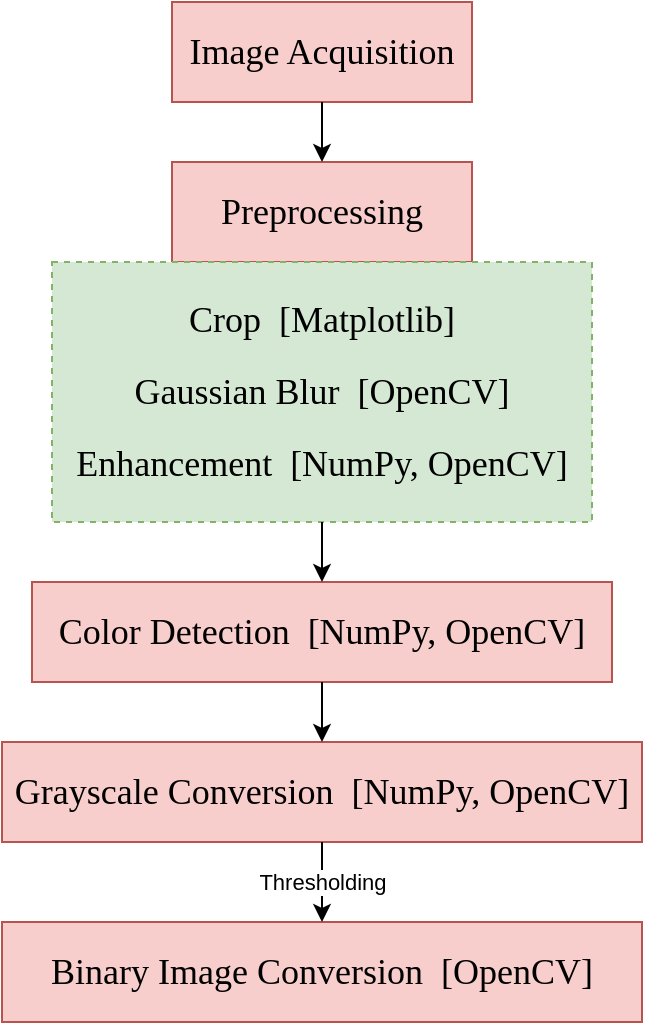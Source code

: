 <mxfile version="21.7.4" type="github">
  <diagram name="Page-1" id="jpONstzaJR4itWun06IS">
    <mxGraphModel dx="1050" dy="534" grid="1" gridSize="10" guides="1" tooltips="1" connect="1" arrows="1" fold="1" page="1" pageScale="1" pageWidth="850" pageHeight="1100" math="0" shadow="0">
      <root>
        <mxCell id="0" />
        <mxCell id="1" parent="0" />
        <mxCell id="nuWZhAk7o9v8Y51idKwW-1" value="&lt;font face=&quot;Times New Roman&quot; style=&quot;font-size: 18px;&quot;&gt;Image Acquisition&lt;/font&gt;" style="rounded=0;whiteSpace=wrap;html=1;fillColor=#f8cecc;strokeColor=#b85450;" vertex="1" parent="1">
          <mxGeometry x="350" y="30" width="150" height="50" as="geometry" />
        </mxCell>
        <mxCell id="nuWZhAk7o9v8Y51idKwW-2" value="&lt;font face=&quot;Times New Roman&quot; style=&quot;font-size: 18px;&quot;&gt;Preprocessing&lt;/font&gt;" style="rounded=0;whiteSpace=wrap;html=1;fillColor=#f8cecc;strokeColor=#b85450;" vertex="1" parent="1">
          <mxGeometry x="350" y="110" width="150" height="50" as="geometry" />
        </mxCell>
        <mxCell id="nuWZhAk7o9v8Y51idKwW-3" value="&lt;font face=&quot;Times New Roman&quot; style=&quot;&quot;&gt;&lt;span style=&quot;font-size: 18px;&quot;&gt;Crop&amp;nbsp; [Matplotlib]&lt;/span&gt;&lt;br&gt;&lt;br&gt;&lt;span style=&quot;font-size: 18px;&quot;&gt;Gaussian Blur&amp;nbsp; [OpenCV]&lt;/span&gt;&lt;br&gt;&lt;br&gt;&lt;span style=&quot;font-size: 18px;&quot;&gt;Enhancement&amp;nbsp; [NumPy, OpenCV]&lt;/span&gt;&lt;br&gt;&lt;/font&gt;" style="rounded=0;whiteSpace=wrap;html=1;fillColor=#d5e8d4;strokeColor=#82b366;dashed=1;" vertex="1" parent="1">
          <mxGeometry x="290" y="160" width="270" height="130" as="geometry" />
        </mxCell>
        <mxCell id="nuWZhAk7o9v8Y51idKwW-8" value="" style="endArrow=classic;html=1;rounded=0;exitX=0.5;exitY=1;exitDx=0;exitDy=0;entryX=0.5;entryY=0;entryDx=0;entryDy=0;" edge="1" parent="1" source="nuWZhAk7o9v8Y51idKwW-1" target="nuWZhAk7o9v8Y51idKwW-2">
          <mxGeometry width="50" height="50" relative="1" as="geometry">
            <mxPoint x="400" y="310" as="sourcePoint" />
            <mxPoint x="450" y="260" as="targetPoint" />
          </mxGeometry>
        </mxCell>
        <mxCell id="nuWZhAk7o9v8Y51idKwW-10" value="&lt;font face=&quot;Times New Roman&quot; style=&quot;font-size: 18px;&quot;&gt;Color Detection&amp;nbsp; [NumPy, OpenCV]&lt;/font&gt;" style="rounded=0;whiteSpace=wrap;html=1;fillColor=#f8cecc;strokeColor=#b85450;" vertex="1" parent="1">
          <mxGeometry x="280" y="320" width="290" height="50" as="geometry" />
        </mxCell>
        <mxCell id="nuWZhAk7o9v8Y51idKwW-11" value="" style="endArrow=classic;html=1;rounded=0;exitX=0.5;exitY=1;exitDx=0;exitDy=0;entryX=0.5;entryY=0;entryDx=0;entryDy=0;" edge="1" parent="1" source="nuWZhAk7o9v8Y51idKwW-3" target="nuWZhAk7o9v8Y51idKwW-10">
          <mxGeometry width="50" height="50" relative="1" as="geometry">
            <mxPoint x="520" y="290" as="sourcePoint" />
            <mxPoint x="570" y="240" as="targetPoint" />
          </mxGeometry>
        </mxCell>
        <mxCell id="nuWZhAk7o9v8Y51idKwW-12" value="&lt;font face=&quot;Times New Roman&quot; style=&quot;&quot;&gt;&lt;span style=&quot;font-size: 18px;&quot;&gt;Grayscale&amp;nbsp;Conversion&amp;nbsp; [NumPy, OpenCV]&lt;/span&gt;&lt;/font&gt;" style="rounded=0;whiteSpace=wrap;html=1;fillColor=#f8cecc;strokeColor=#b85450;" vertex="1" parent="1">
          <mxGeometry x="265" y="400" width="320" height="50" as="geometry" />
        </mxCell>
        <mxCell id="nuWZhAk7o9v8Y51idKwW-13" value="" style="endArrow=classic;html=1;rounded=0;exitX=0.5;exitY=1;exitDx=0;exitDy=0;entryX=0.5;entryY=0;entryDx=0;entryDy=0;" edge="1" parent="1" source="nuWZhAk7o9v8Y51idKwW-10" target="nuWZhAk7o9v8Y51idKwW-12">
          <mxGeometry width="50" height="50" relative="1" as="geometry">
            <mxPoint x="520" y="520" as="sourcePoint" />
            <mxPoint x="570" y="470" as="targetPoint" />
          </mxGeometry>
        </mxCell>
        <mxCell id="nuWZhAk7o9v8Y51idKwW-14" value="&lt;font face=&quot;Times New Roman&quot; style=&quot;&quot;&gt;&lt;span style=&quot;font-size: 18px;&quot;&gt;Binary Image Conversion&amp;nbsp; [OpenCV]&lt;/span&gt;&lt;/font&gt;" style="rounded=0;whiteSpace=wrap;html=1;fillColor=#f8cecc;strokeColor=#b85450;" vertex="1" parent="1">
          <mxGeometry x="265" y="490" width="320" height="50" as="geometry" />
        </mxCell>
        <mxCell id="nuWZhAk7o9v8Y51idKwW-15" value="" style="endArrow=classic;html=1;rounded=0;exitX=0.5;exitY=1;exitDx=0;exitDy=0;entryX=0.5;entryY=0;entryDx=0;entryDy=0;" edge="1" parent="1" source="nuWZhAk7o9v8Y51idKwW-12" target="nuWZhAk7o9v8Y51idKwW-14">
          <mxGeometry relative="1" as="geometry">
            <mxPoint x="500" y="510" as="sourcePoint" />
            <mxPoint x="600" y="510" as="targetPoint" />
          </mxGeometry>
        </mxCell>
        <mxCell id="nuWZhAk7o9v8Y51idKwW-16" value="Label" style="edgeLabel;resizable=0;html=1;align=center;verticalAlign=middle;" connectable="0" vertex="1" parent="nuWZhAk7o9v8Y51idKwW-15">
          <mxGeometry relative="1" as="geometry" />
        </mxCell>
        <mxCell id="nuWZhAk7o9v8Y51idKwW-18" value="Thresholding" style="edgeLabel;html=1;align=center;verticalAlign=middle;resizable=0;points=[];" vertex="1" connectable="0" parent="nuWZhAk7o9v8Y51idKwW-15">
          <mxGeometry x="-0.003" relative="1" as="geometry">
            <mxPoint as="offset" />
          </mxGeometry>
        </mxCell>
      </root>
    </mxGraphModel>
  </diagram>
</mxfile>
